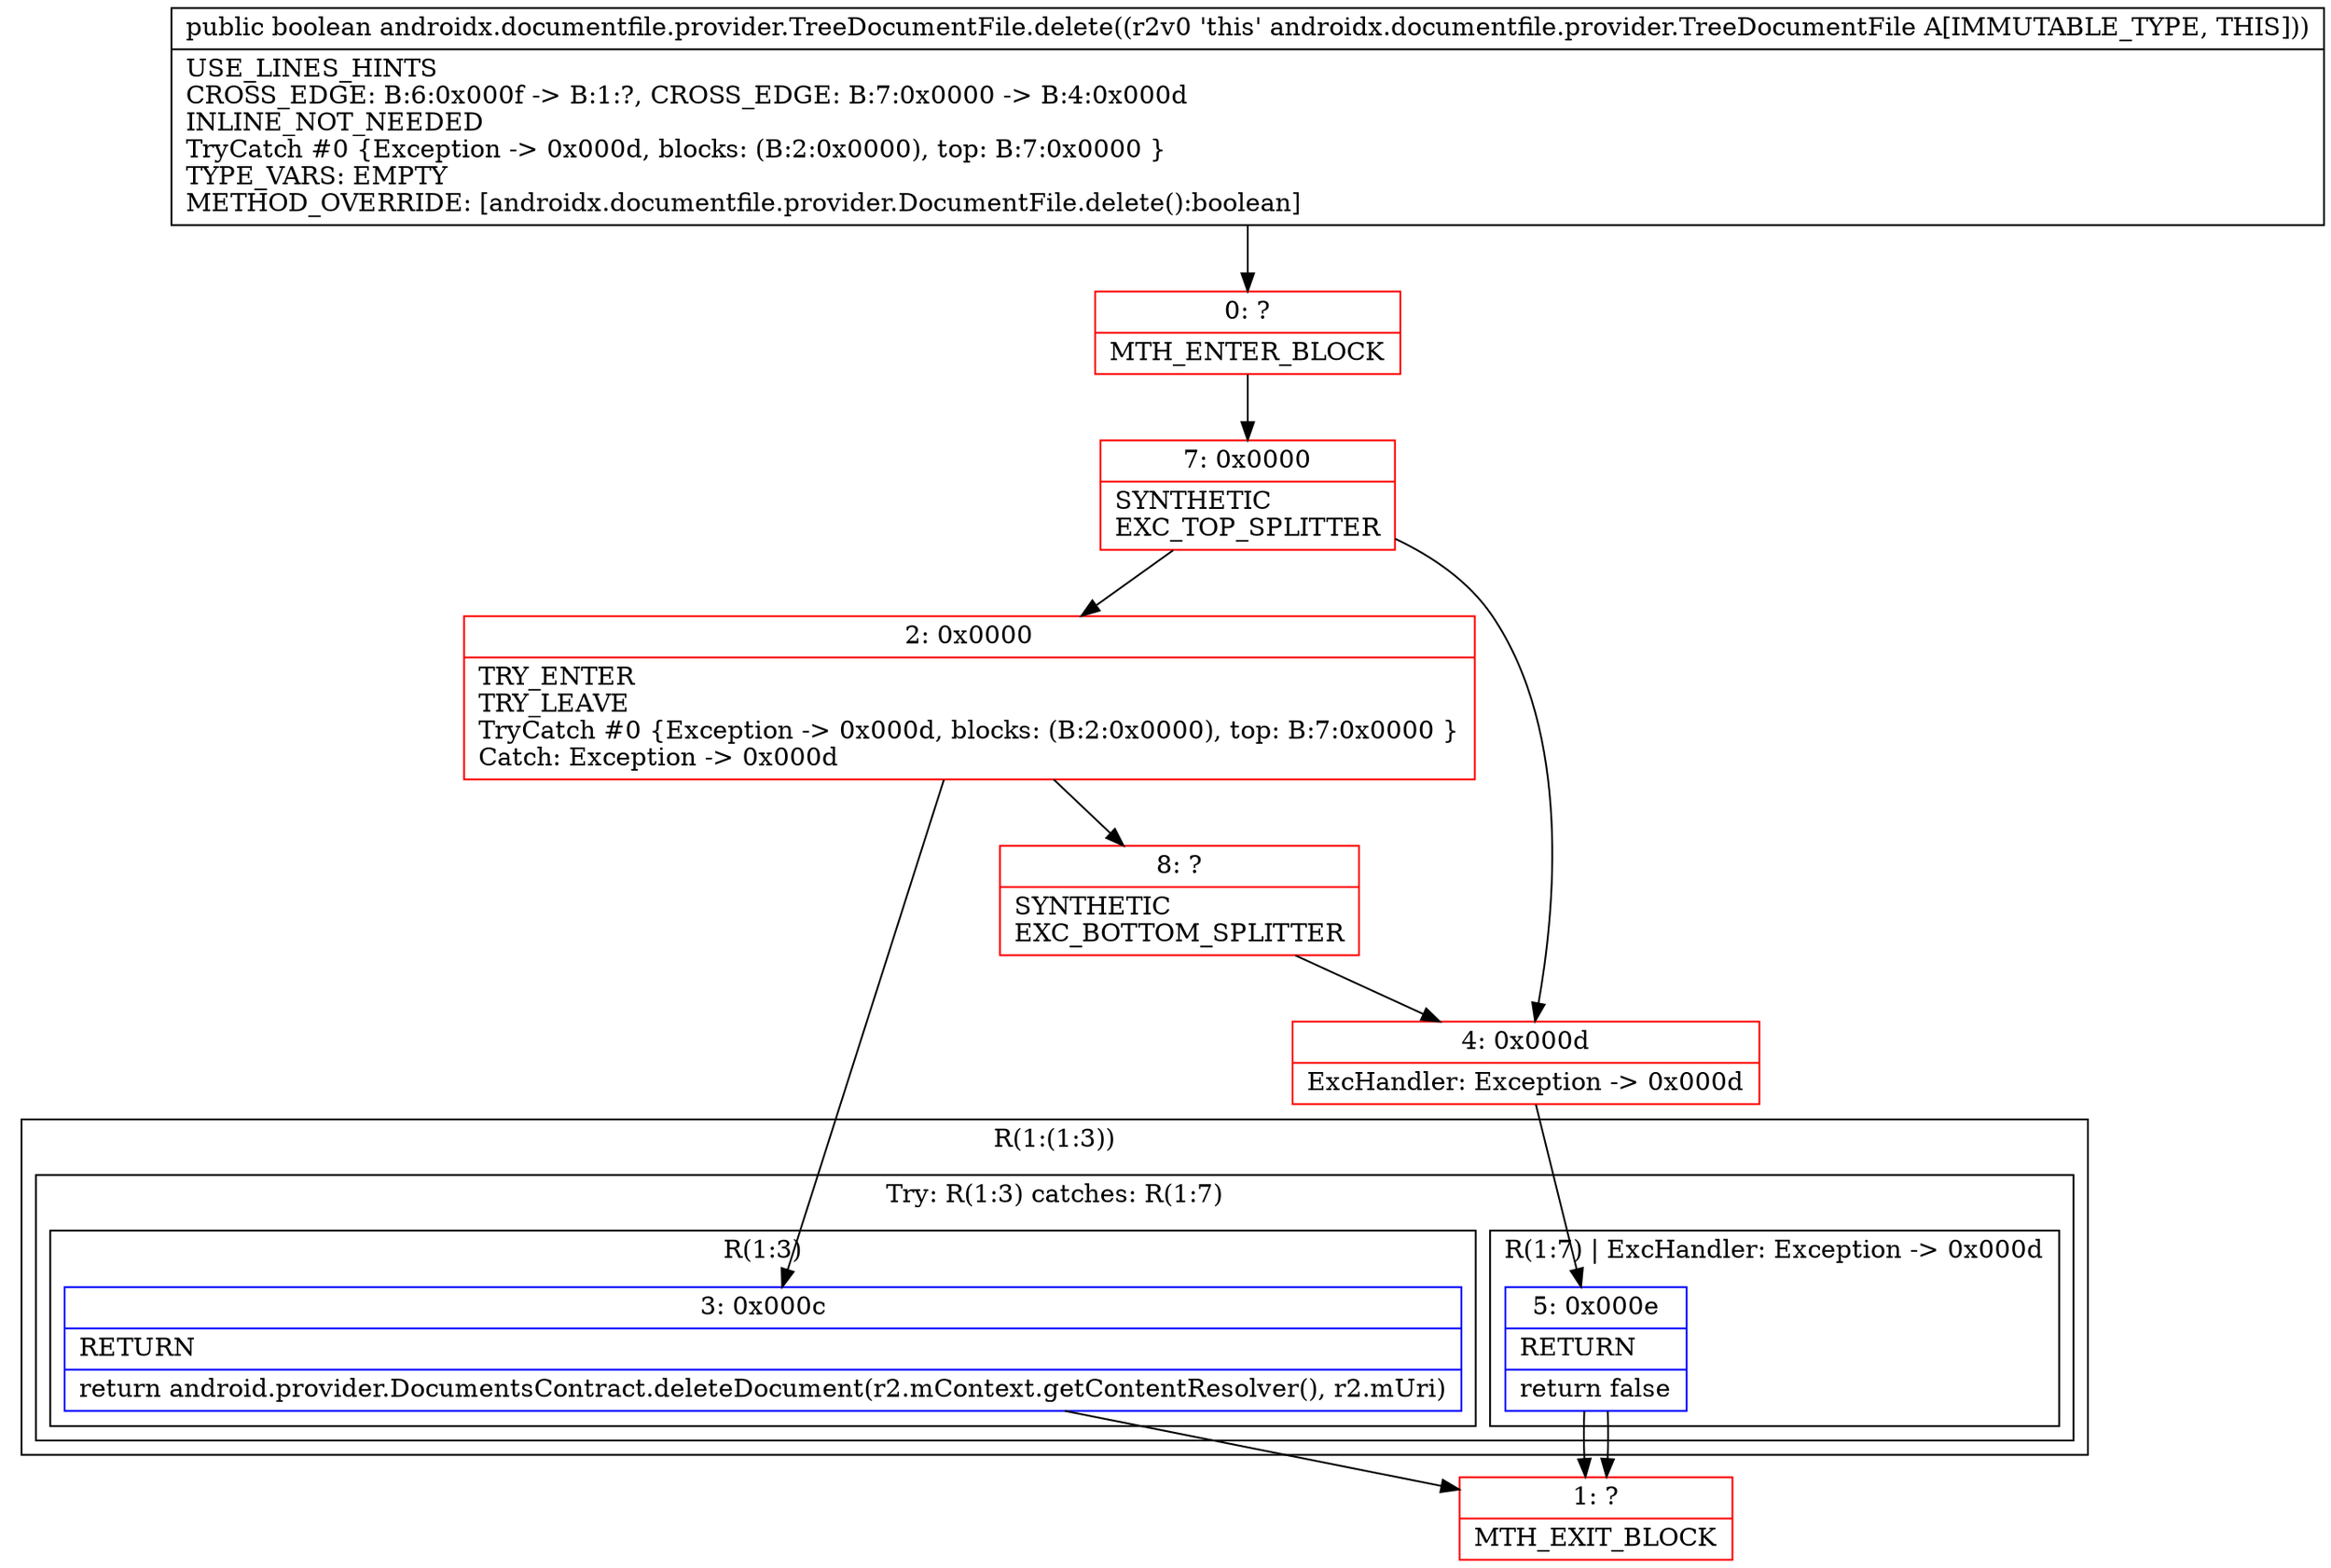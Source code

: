 digraph "CFG forandroidx.documentfile.provider.TreeDocumentFile.delete()Z" {
subgraph cluster_Region_1481929330 {
label = "R(1:(1:3))";
node [shape=record,color=blue];
subgraph cluster_TryCatchRegion_311615689 {
label = "Try: R(1:3) catches: R(1:7)";
node [shape=record,color=blue];
subgraph cluster_Region_323106786 {
label = "R(1:3)";
node [shape=record,color=blue];
Node_3 [shape=record,label="{3\:\ 0x000c|RETURN\l|return android.provider.DocumentsContract.deleteDocument(r2.mContext.getContentResolver(), r2.mUri)\l}"];
}
subgraph cluster_Region_2088172910 {
label = "R(1:7) | ExcHandler: Exception \-\> 0x000d\l";
node [shape=record,color=blue];
Node_5 [shape=record,label="{5\:\ 0x000e|RETURN\l|return false\l}"];
}
}
}
subgraph cluster_Region_2088172910 {
label = "R(1:7) | ExcHandler: Exception \-\> 0x000d\l";
node [shape=record,color=blue];
Node_5 [shape=record,label="{5\:\ 0x000e|RETURN\l|return false\l}"];
}
Node_0 [shape=record,color=red,label="{0\:\ ?|MTH_ENTER_BLOCK\l}"];
Node_7 [shape=record,color=red,label="{7\:\ 0x0000|SYNTHETIC\lEXC_TOP_SPLITTER\l}"];
Node_2 [shape=record,color=red,label="{2\:\ 0x0000|TRY_ENTER\lTRY_LEAVE\lTryCatch #0 \{Exception \-\> 0x000d, blocks: (B:2:0x0000), top: B:7:0x0000 \}\lCatch: Exception \-\> 0x000d\l}"];
Node_1 [shape=record,color=red,label="{1\:\ ?|MTH_EXIT_BLOCK\l}"];
Node_8 [shape=record,color=red,label="{8\:\ ?|SYNTHETIC\lEXC_BOTTOM_SPLITTER\l}"];
Node_4 [shape=record,color=red,label="{4\:\ 0x000d|ExcHandler: Exception \-\> 0x000d\l}"];
MethodNode[shape=record,label="{public boolean androidx.documentfile.provider.TreeDocumentFile.delete((r2v0 'this' androidx.documentfile.provider.TreeDocumentFile A[IMMUTABLE_TYPE, THIS]))  | USE_LINES_HINTS\lCROSS_EDGE: B:6:0x000f \-\> B:1:?, CROSS_EDGE: B:7:0x0000 \-\> B:4:0x000d\lINLINE_NOT_NEEDED\lTryCatch #0 \{Exception \-\> 0x000d, blocks: (B:2:0x0000), top: B:7:0x0000 \}\lTYPE_VARS: EMPTY\lMETHOD_OVERRIDE: [androidx.documentfile.provider.DocumentFile.delete():boolean]\l}"];
MethodNode -> Node_0;Node_3 -> Node_1;
Node_5 -> Node_1;
Node_5 -> Node_1;
Node_0 -> Node_7;
Node_7 -> Node_2;
Node_7 -> Node_4;
Node_2 -> Node_3;
Node_2 -> Node_8;
Node_8 -> Node_4;
Node_4 -> Node_5;
}

